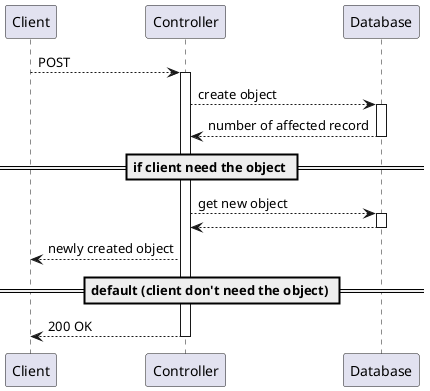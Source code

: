 @startuml post_put_patch_return

hide empty members

Client --> Controller : POST

activate Controller
Controller --> Database : create object

activate Database
Database --> Controller : number of affected record
deactivate Database

== if client need the object ==
Controller --> Database : get new object
activate Database
Database --> Controller
deactivate Database
Controller --> Client : newly created object

== default (client don't need the object) ==
Controller --> Client : 200 OK
deactivate Controller

@enduml